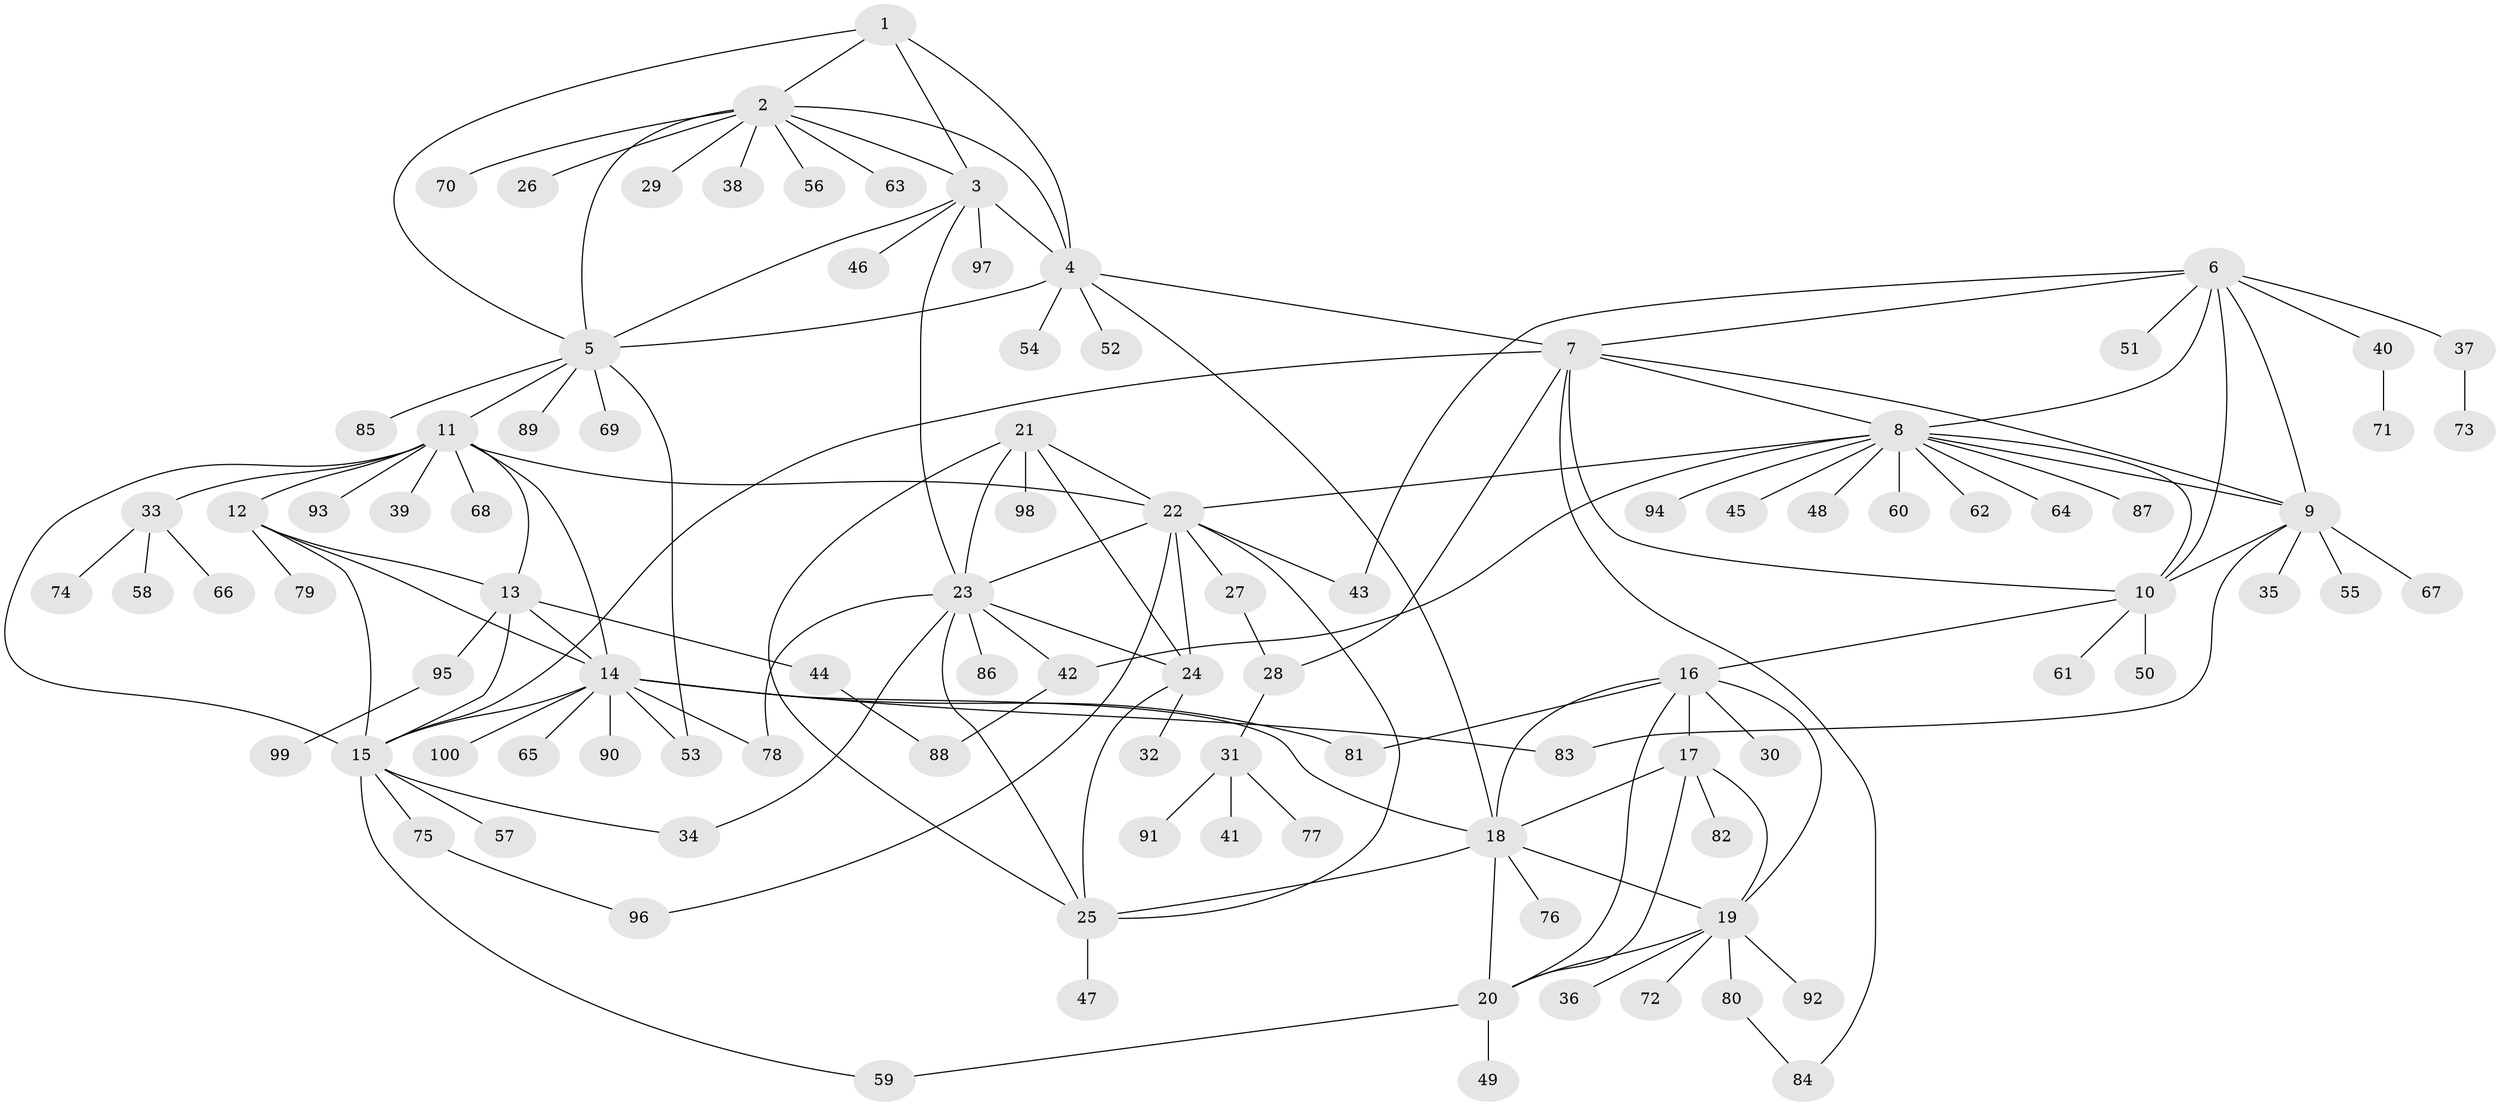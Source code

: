 // coarse degree distribution, {1: 0.4838709677419355, 3: 0.03225806451612903, 5: 0.12903225806451613, 2: 0.16129032258064516, 6: 0.0967741935483871, 10: 0.03225806451612903, 7: 0.03225806451612903, 11: 0.03225806451612903}
// Generated by graph-tools (version 1.1) at 2025/37/03/04/25 23:37:44]
// undirected, 100 vertices, 147 edges
graph export_dot {
  node [color=gray90,style=filled];
  1;
  2;
  3;
  4;
  5;
  6;
  7;
  8;
  9;
  10;
  11;
  12;
  13;
  14;
  15;
  16;
  17;
  18;
  19;
  20;
  21;
  22;
  23;
  24;
  25;
  26;
  27;
  28;
  29;
  30;
  31;
  32;
  33;
  34;
  35;
  36;
  37;
  38;
  39;
  40;
  41;
  42;
  43;
  44;
  45;
  46;
  47;
  48;
  49;
  50;
  51;
  52;
  53;
  54;
  55;
  56;
  57;
  58;
  59;
  60;
  61;
  62;
  63;
  64;
  65;
  66;
  67;
  68;
  69;
  70;
  71;
  72;
  73;
  74;
  75;
  76;
  77;
  78;
  79;
  80;
  81;
  82;
  83;
  84;
  85;
  86;
  87;
  88;
  89;
  90;
  91;
  92;
  93;
  94;
  95;
  96;
  97;
  98;
  99;
  100;
  1 -- 2;
  1 -- 3;
  1 -- 4;
  1 -- 5;
  2 -- 3;
  2 -- 4;
  2 -- 5;
  2 -- 26;
  2 -- 29;
  2 -- 38;
  2 -- 56;
  2 -- 63;
  2 -- 70;
  3 -- 4;
  3 -- 5;
  3 -- 23;
  3 -- 46;
  3 -- 97;
  4 -- 5;
  4 -- 7;
  4 -- 18;
  4 -- 52;
  4 -- 54;
  5 -- 11;
  5 -- 53;
  5 -- 69;
  5 -- 85;
  5 -- 89;
  6 -- 7;
  6 -- 8;
  6 -- 9;
  6 -- 10;
  6 -- 37;
  6 -- 40;
  6 -- 43;
  6 -- 51;
  7 -- 8;
  7 -- 9;
  7 -- 10;
  7 -- 15;
  7 -- 28;
  7 -- 84;
  8 -- 9;
  8 -- 10;
  8 -- 22;
  8 -- 42;
  8 -- 45;
  8 -- 48;
  8 -- 60;
  8 -- 62;
  8 -- 64;
  8 -- 87;
  8 -- 94;
  9 -- 10;
  9 -- 35;
  9 -- 55;
  9 -- 67;
  9 -- 83;
  10 -- 16;
  10 -- 50;
  10 -- 61;
  11 -- 12;
  11 -- 13;
  11 -- 14;
  11 -- 15;
  11 -- 22;
  11 -- 33;
  11 -- 39;
  11 -- 68;
  11 -- 93;
  12 -- 13;
  12 -- 14;
  12 -- 15;
  12 -- 79;
  13 -- 14;
  13 -- 15;
  13 -- 44;
  13 -- 95;
  14 -- 15;
  14 -- 18;
  14 -- 53;
  14 -- 65;
  14 -- 78;
  14 -- 81;
  14 -- 83;
  14 -- 90;
  14 -- 100;
  15 -- 34;
  15 -- 57;
  15 -- 59;
  15 -- 75;
  16 -- 17;
  16 -- 18;
  16 -- 19;
  16 -- 20;
  16 -- 30;
  16 -- 81;
  17 -- 18;
  17 -- 19;
  17 -- 20;
  17 -- 82;
  18 -- 19;
  18 -- 20;
  18 -- 25;
  18 -- 76;
  19 -- 20;
  19 -- 36;
  19 -- 72;
  19 -- 80;
  19 -- 92;
  20 -- 49;
  20 -- 59;
  21 -- 22;
  21 -- 23;
  21 -- 24;
  21 -- 25;
  21 -- 98;
  22 -- 23;
  22 -- 24;
  22 -- 25;
  22 -- 27;
  22 -- 43;
  22 -- 96;
  23 -- 24;
  23 -- 25;
  23 -- 34;
  23 -- 42;
  23 -- 78;
  23 -- 86;
  24 -- 25;
  24 -- 32;
  25 -- 47;
  27 -- 28;
  28 -- 31;
  31 -- 41;
  31 -- 77;
  31 -- 91;
  33 -- 58;
  33 -- 66;
  33 -- 74;
  37 -- 73;
  40 -- 71;
  42 -- 88;
  44 -- 88;
  75 -- 96;
  80 -- 84;
  95 -- 99;
}
